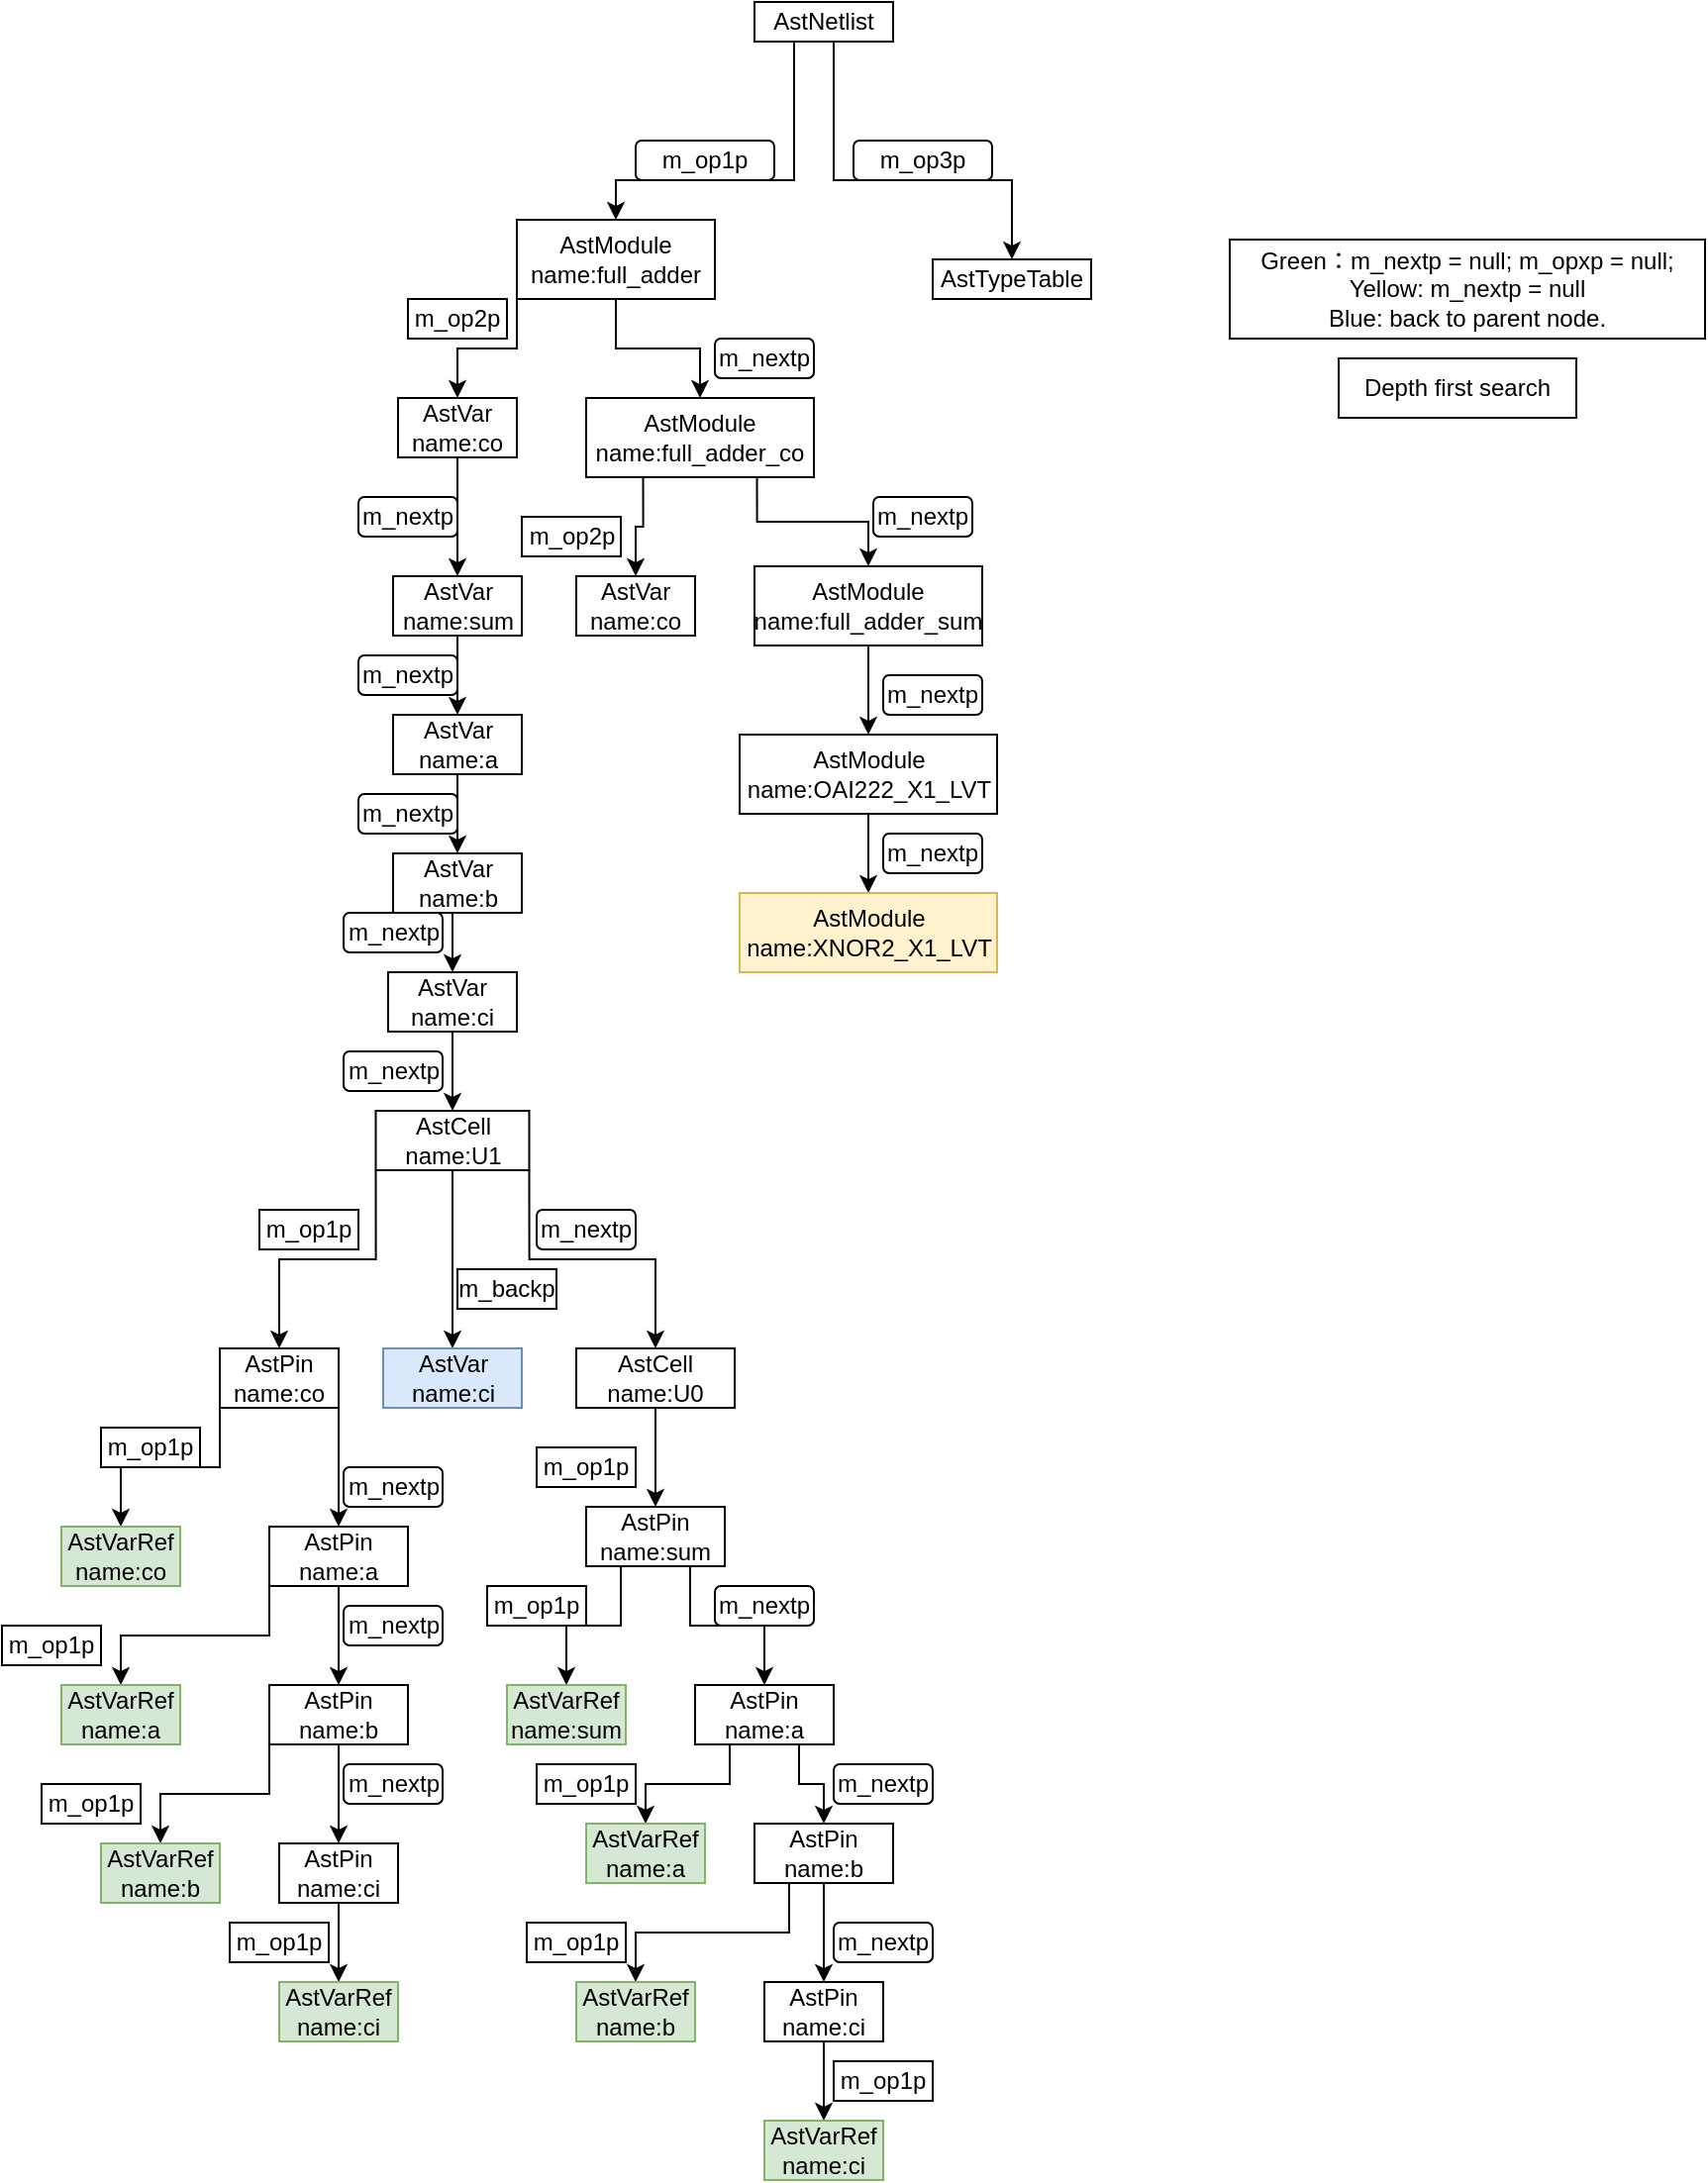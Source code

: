 <mxfile version="17.2.4" type="device"><diagram id="0_PNSPzSfvBb_W_fXjm-" name="Page-1"><mxGraphModel dx="1792" dy="1627" grid="1" gridSize="10" guides="1" tooltips="1" connect="1" arrows="1" fold="1" page="1" pageScale="1" pageWidth="850" pageHeight="1100" math="0" shadow="0"><root><mxCell id="0"/><mxCell id="1" parent="0"/><mxCell id="deOg94YWII-GavYXHQAC-4" style="edgeStyle=orthogonalEdgeStyle;rounded=0;orthogonalLoop=1;jettySize=auto;html=1;exitX=0;exitY=1;exitDx=0;exitDy=0;" parent="1" source="deOg94YWII-GavYXHQAC-1" target="deOg94YWII-GavYXHQAC-3" edge="1"><mxGeometry relative="1" as="geometry"><Array as="points"><mxPoint x="230" y="-20"/><mxPoint x="230" y="50"/><mxPoint x="140" y="50"/></Array></mxGeometry></mxCell><mxCell id="deOg94YWII-GavYXHQAC-7" style="edgeStyle=orthogonalEdgeStyle;rounded=0;orthogonalLoop=1;jettySize=auto;html=1;exitX=1;exitY=1;exitDx=0;exitDy=0;entryX=0.5;entryY=0;entryDx=0;entryDy=0;" parent="1" source="deOg94YWII-GavYXHQAC-1" target="deOg94YWII-GavYXHQAC-6" edge="1"><mxGeometry relative="1" as="geometry"><Array as="points"><mxPoint x="250" y="-20"/><mxPoint x="250" y="50"/><mxPoint x="340" y="50"/></Array></mxGeometry></mxCell><mxCell id="deOg94YWII-GavYXHQAC-1" value="AstNetlist" style="rounded=0;whiteSpace=wrap;html=1;" parent="1" vertex="1"><mxGeometry x="210" y="-40" width="70" height="20" as="geometry"/></mxCell><mxCell id="deOg94YWII-GavYXHQAC-2" style="edgeStyle=orthogonalEdgeStyle;rounded=0;orthogonalLoop=1;jettySize=auto;html=1;exitX=0.5;exitY=1;exitDx=0;exitDy=0;" parent="1" source="deOg94YWII-GavYXHQAC-1" target="deOg94YWII-GavYXHQAC-1" edge="1"><mxGeometry relative="1" as="geometry"/></mxCell><mxCell id="deOg94YWII-GavYXHQAC-14" style="edgeStyle=orthogonalEdgeStyle;rounded=0;orthogonalLoop=1;jettySize=auto;html=1;exitX=0;exitY=1;exitDx=0;exitDy=0;entryX=0.5;entryY=0;entryDx=0;entryDy=0;" parent="1" source="deOg94YWII-GavYXHQAC-3" target="deOg94YWII-GavYXHQAC-8" edge="1"><mxGeometry relative="1" as="geometry"/></mxCell><mxCell id="deOg94YWII-GavYXHQAC-92" style="edgeStyle=orthogonalEdgeStyle;rounded=0;orthogonalLoop=1;jettySize=auto;html=1;exitX=0.5;exitY=1;exitDx=0;exitDy=0;" parent="1" source="deOg94YWII-GavYXHQAC-3" target="deOg94YWII-GavYXHQAC-91" edge="1"><mxGeometry relative="1" as="geometry"/></mxCell><mxCell id="deOg94YWII-GavYXHQAC-3" value="&lt;div&gt;AstModule&lt;/div&gt;&lt;div&gt;name:full_adder&lt;br&gt;&lt;/div&gt;" style="rounded=0;whiteSpace=wrap;html=1;" parent="1" vertex="1"><mxGeometry x="90" y="70" width="100" height="40" as="geometry"/></mxCell><mxCell id="deOg94YWII-GavYXHQAC-5" value="m_op1p" style="rounded=1;whiteSpace=wrap;html=1;" parent="1" vertex="1"><mxGeometry x="150" y="30" width="70" height="20" as="geometry"/></mxCell><mxCell id="deOg94YWII-GavYXHQAC-6" value="AstTypeTable" style="rounded=0;whiteSpace=wrap;html=1;" parent="1" vertex="1"><mxGeometry x="300" y="90" width="80" height="20" as="geometry"/></mxCell><mxCell id="deOg94YWII-GavYXHQAC-16" style="edgeStyle=orthogonalEdgeStyle;rounded=0;orthogonalLoop=1;jettySize=auto;html=1;exitX=0.5;exitY=1;exitDx=0;exitDy=0;entryX=0.5;entryY=0;entryDx=0;entryDy=0;" parent="1" source="deOg94YWII-GavYXHQAC-8" target="deOg94YWII-GavYXHQAC-15" edge="1"><mxGeometry relative="1" as="geometry"/></mxCell><mxCell id="deOg94YWII-GavYXHQAC-8" value="&lt;div&gt;AstVar&lt;/div&gt;&lt;div&gt;name:co&lt;br&gt;&lt;/div&gt;" style="rounded=0;whiteSpace=wrap;html=1;" parent="1" vertex="1"><mxGeometry x="30" y="160" width="60" height="30" as="geometry"/></mxCell><mxCell id="deOg94YWII-GavYXHQAC-11" value="m_op2p" style="rounded=0;whiteSpace=wrap;html=1;" parent="1" vertex="1"><mxGeometry x="35" y="110" width="50" height="20" as="geometry"/></mxCell><mxCell id="deOg94YWII-GavYXHQAC-22" style="edgeStyle=orthogonalEdgeStyle;rounded=0;orthogonalLoop=1;jettySize=auto;html=1;exitX=0.5;exitY=1;exitDx=0;exitDy=0;entryX=0.5;entryY=0;entryDx=0;entryDy=0;" parent="1" source="deOg94YWII-GavYXHQAC-15" target="deOg94YWII-GavYXHQAC-18" edge="1"><mxGeometry relative="1" as="geometry"/></mxCell><mxCell id="deOg94YWII-GavYXHQAC-15" value="&lt;div&gt;AstVar&lt;/div&gt;&lt;div&gt;name:sum&lt;br&gt;&lt;/div&gt;" style="rounded=0;whiteSpace=wrap;html=1;" parent="1" vertex="1"><mxGeometry x="27.5" y="250" width="65" height="30" as="geometry"/></mxCell><mxCell id="deOg94YWII-GavYXHQAC-17" value="&lt;div&gt;m_nextp&lt;/div&gt;" style="rounded=1;whiteSpace=wrap;html=1;" parent="1" vertex="1"><mxGeometry x="10" y="210" width="50" height="20" as="geometry"/></mxCell><mxCell id="deOg94YWII-GavYXHQAC-23" style="edgeStyle=orthogonalEdgeStyle;rounded=0;orthogonalLoop=1;jettySize=auto;html=1;exitX=0.5;exitY=1;exitDx=0;exitDy=0;entryX=0.5;entryY=0;entryDx=0;entryDy=0;" parent="1" source="deOg94YWII-GavYXHQAC-18" target="deOg94YWII-GavYXHQAC-19" edge="1"><mxGeometry relative="1" as="geometry"/></mxCell><mxCell id="deOg94YWII-GavYXHQAC-18" value="&lt;div&gt;AstVar&lt;/div&gt;&lt;div&gt;name:a&lt;br&gt;&lt;/div&gt;" style="rounded=0;whiteSpace=wrap;html=1;" parent="1" vertex="1"><mxGeometry x="27.5" y="320" width="65" height="30" as="geometry"/></mxCell><mxCell id="deOg94YWII-GavYXHQAC-24" style="edgeStyle=orthogonalEdgeStyle;rounded=0;orthogonalLoop=1;jettySize=auto;html=1;exitX=0.5;exitY=1;exitDx=0;exitDy=0;entryX=0.5;entryY=0;entryDx=0;entryDy=0;" parent="1" source="deOg94YWII-GavYXHQAC-19" target="deOg94YWII-GavYXHQAC-20" edge="1"><mxGeometry relative="1" as="geometry"/></mxCell><mxCell id="deOg94YWII-GavYXHQAC-19" value="&lt;div&gt;AstVar&lt;/div&gt;&lt;div&gt;name:b&lt;br&gt;&lt;/div&gt;" style="rounded=0;whiteSpace=wrap;html=1;" parent="1" vertex="1"><mxGeometry x="27.5" y="390" width="65" height="30" as="geometry"/></mxCell><mxCell id="deOg94YWII-GavYXHQAC-25" style="edgeStyle=orthogonalEdgeStyle;rounded=0;orthogonalLoop=1;jettySize=auto;html=1;exitX=0.5;exitY=1;exitDx=0;exitDy=0;entryX=0.5;entryY=0;entryDx=0;entryDy=0;" parent="1" source="deOg94YWII-GavYXHQAC-20" target="deOg94YWII-GavYXHQAC-21" edge="1"><mxGeometry relative="1" as="geometry"/></mxCell><mxCell id="deOg94YWII-GavYXHQAC-20" value="&lt;div&gt;AstVar&lt;/div&gt;&lt;div&gt;name:ci&lt;/div&gt;" style="rounded=0;whiteSpace=wrap;html=1;" parent="1" vertex="1"><mxGeometry x="25" y="450" width="65" height="30" as="geometry"/></mxCell><mxCell id="deOg94YWII-GavYXHQAC-31" style="edgeStyle=orthogonalEdgeStyle;rounded=0;orthogonalLoop=1;jettySize=auto;html=1;exitX=1;exitY=1;exitDx=0;exitDy=0;entryX=0.5;entryY=0;entryDx=0;entryDy=0;" parent="1" source="deOg94YWII-GavYXHQAC-21" target="deOg94YWII-GavYXHQAC-30" edge="1"><mxGeometry relative="1" as="geometry"/></mxCell><mxCell id="deOg94YWII-GavYXHQAC-34" style="edgeStyle=orthogonalEdgeStyle;rounded=0;orthogonalLoop=1;jettySize=auto;html=1;exitX=0.5;exitY=1;exitDx=0;exitDy=0;entryX=0.5;entryY=0;entryDx=0;entryDy=0;" parent="1" source="deOg94YWII-GavYXHQAC-21" target="deOg94YWII-GavYXHQAC-33" edge="1"><mxGeometry relative="1" as="geometry"/></mxCell><mxCell id="deOg94YWII-GavYXHQAC-40" style="edgeStyle=orthogonalEdgeStyle;rounded=0;orthogonalLoop=1;jettySize=auto;html=1;exitX=0;exitY=1;exitDx=0;exitDy=0;entryX=0.5;entryY=0;entryDx=0;entryDy=0;" parent="1" source="deOg94YWII-GavYXHQAC-21" target="deOg94YWII-GavYXHQAC-36" edge="1"><mxGeometry relative="1" as="geometry"/></mxCell><mxCell id="deOg94YWII-GavYXHQAC-21" value="&lt;div&gt;AstCell&lt;/div&gt;&lt;div&gt;name:U1&lt;br&gt;&lt;/div&gt;" style="rounded=0;whiteSpace=wrap;html=1;" parent="1" vertex="1"><mxGeometry x="18.75" y="520" width="77.5" height="30" as="geometry"/></mxCell><mxCell id="deOg94YWII-GavYXHQAC-26" value="&lt;div&gt;m_nextp&lt;/div&gt;" style="rounded=1;whiteSpace=wrap;html=1;" parent="1" vertex="1"><mxGeometry x="2.5" y="420" width="50" height="20" as="geometry"/></mxCell><mxCell id="deOg94YWII-GavYXHQAC-27" value="&lt;div&gt;m_nextp&lt;/div&gt;" style="rounded=1;whiteSpace=wrap;html=1;" parent="1" vertex="1"><mxGeometry x="10" y="290" width="50" height="20" as="geometry"/></mxCell><mxCell id="deOg94YWII-GavYXHQAC-28" value="&lt;div&gt;m_nextp&lt;/div&gt;" style="rounded=1;whiteSpace=wrap;html=1;" parent="1" vertex="1"><mxGeometry x="10" y="360" width="50" height="20" as="geometry"/></mxCell><mxCell id="deOg94YWII-GavYXHQAC-29" value="&lt;div&gt;m_nextp&lt;/div&gt;" style="rounded=1;whiteSpace=wrap;html=1;" parent="1" vertex="1"><mxGeometry x="2.5" y="490" width="50" height="20" as="geometry"/></mxCell><mxCell id="deOg94YWII-GavYXHQAC-64" style="edgeStyle=orthogonalEdgeStyle;rounded=0;orthogonalLoop=1;jettySize=auto;html=1;exitX=0.5;exitY=1;exitDx=0;exitDy=0;" parent="1" source="deOg94YWII-GavYXHQAC-30" target="deOg94YWII-GavYXHQAC-63" edge="1"><mxGeometry relative="1" as="geometry"/></mxCell><mxCell id="deOg94YWII-GavYXHQAC-30" value="&lt;div&gt;AstCell&lt;/div&gt;&lt;div&gt;name:U0&lt;/div&gt;" style="rounded=0;whiteSpace=wrap;html=1;" parent="1" vertex="1"><mxGeometry x="120" y="640" width="80" height="30" as="geometry"/></mxCell><mxCell id="deOg94YWII-GavYXHQAC-32" value="&lt;div&gt;m_nextp&lt;/div&gt;" style="rounded=1;whiteSpace=wrap;html=1;" parent="1" vertex="1"><mxGeometry x="100" y="570" width="50" height="20" as="geometry"/></mxCell><mxCell id="deOg94YWII-GavYXHQAC-33" value="&lt;div&gt;AstVar&lt;/div&gt;&lt;div&gt;name:ci&lt;br&gt;&lt;/div&gt;" style="rounded=0;whiteSpace=wrap;html=1;fillColor=#dae8fc;strokeColor=#6c8ebf;" parent="1" vertex="1"><mxGeometry x="22.5" y="640" width="70" height="30" as="geometry"/></mxCell><mxCell id="deOg94YWII-GavYXHQAC-35" value="m_backp" style="rounded=0;whiteSpace=wrap;html=1;" parent="1" vertex="1"><mxGeometry x="60" y="600" width="50" height="20" as="geometry"/></mxCell><mxCell id="deOg94YWII-GavYXHQAC-42" style="edgeStyle=orthogonalEdgeStyle;rounded=0;orthogonalLoop=1;jettySize=auto;html=1;exitX=1;exitY=1;exitDx=0;exitDy=0;entryX=0.5;entryY=0;entryDx=0;entryDy=0;" parent="1" source="deOg94YWII-GavYXHQAC-36" target="deOg94YWII-GavYXHQAC-41" edge="1"><mxGeometry relative="1" as="geometry"/></mxCell><mxCell id="deOg94YWII-GavYXHQAC-44" style="edgeStyle=orthogonalEdgeStyle;rounded=0;orthogonalLoop=1;jettySize=auto;html=1;exitX=0;exitY=1;exitDx=0;exitDy=0;entryX=0.5;entryY=0;entryDx=0;entryDy=0;" parent="1" source="deOg94YWII-GavYXHQAC-36" target="deOg94YWII-GavYXHQAC-43" edge="1"><mxGeometry relative="1" as="geometry"/></mxCell><mxCell id="deOg94YWII-GavYXHQAC-36" value="&lt;div&gt;AstPin&lt;/div&gt;&lt;div&gt;name:co&lt;br&gt;&lt;/div&gt;" style="rounded=0;whiteSpace=wrap;html=1;" parent="1" vertex="1"><mxGeometry x="-60" y="640" width="60" height="30" as="geometry"/></mxCell><mxCell id="deOg94YWII-GavYXHQAC-38" value="&lt;div&gt;m_op1p&lt;/div&gt;" style="rounded=0;whiteSpace=wrap;html=1;" parent="1" vertex="1"><mxGeometry x="-40" y="570" width="50" height="20" as="geometry"/></mxCell><mxCell id="deOg94YWII-GavYXHQAC-48" style="edgeStyle=orthogonalEdgeStyle;rounded=0;orthogonalLoop=1;jettySize=auto;html=1;exitX=0.5;exitY=1;exitDx=0;exitDy=0;" parent="1" source="deOg94YWII-GavYXHQAC-41" target="deOg94YWII-GavYXHQAC-47" edge="1"><mxGeometry relative="1" as="geometry"/></mxCell><mxCell id="deOg94YWII-GavYXHQAC-50" style="edgeStyle=orthogonalEdgeStyle;rounded=0;orthogonalLoop=1;jettySize=auto;html=1;exitX=0;exitY=1;exitDx=0;exitDy=0;entryX=0.5;entryY=0;entryDx=0;entryDy=0;" parent="1" source="deOg94YWII-GavYXHQAC-41" target="deOg94YWII-GavYXHQAC-49" edge="1"><mxGeometry relative="1" as="geometry"/></mxCell><mxCell id="deOg94YWII-GavYXHQAC-41" value="&lt;div&gt;AstPin&lt;/div&gt;&lt;div&gt;name:a&lt;br&gt;&lt;/div&gt;" style="rounded=0;whiteSpace=wrap;html=1;" parent="1" vertex="1"><mxGeometry x="-35" y="730" width="70" height="30" as="geometry"/></mxCell><mxCell id="deOg94YWII-GavYXHQAC-43" value="&lt;div&gt;AstVarRef&lt;/div&gt;&lt;div&gt;name:co&lt;br&gt;&lt;/div&gt;" style="rounded=0;whiteSpace=wrap;html=1;fillColor=#d5e8d4;strokeColor=#82b366;" parent="1" vertex="1"><mxGeometry x="-140" y="730" width="60" height="30" as="geometry"/></mxCell><mxCell id="deOg94YWII-GavYXHQAC-45" value="&lt;div&gt;m_op1p&lt;/div&gt;" style="rounded=0;whiteSpace=wrap;html=1;" parent="1" vertex="1"><mxGeometry x="-120" y="680" width="50" height="20" as="geometry"/></mxCell><mxCell id="deOg94YWII-GavYXHQAC-46" value="&lt;div&gt;m_nextp&lt;/div&gt;" style="rounded=1;whiteSpace=wrap;html=1;" parent="1" vertex="1"><mxGeometry x="2.5" y="700" width="50" height="20" as="geometry"/></mxCell><mxCell id="deOg94YWII-GavYXHQAC-54" style="edgeStyle=orthogonalEdgeStyle;rounded=0;orthogonalLoop=1;jettySize=auto;html=1;exitX=0.5;exitY=1;exitDx=0;exitDy=0;entryX=0.5;entryY=0;entryDx=0;entryDy=0;" parent="1" source="deOg94YWII-GavYXHQAC-47" target="deOg94YWII-GavYXHQAC-51" edge="1"><mxGeometry relative="1" as="geometry"/></mxCell><mxCell id="deOg94YWII-GavYXHQAC-57" style="edgeStyle=orthogonalEdgeStyle;rounded=0;orthogonalLoop=1;jettySize=auto;html=1;exitX=0;exitY=1;exitDx=0;exitDy=0;entryX=0.5;entryY=0;entryDx=0;entryDy=0;" parent="1" source="deOg94YWII-GavYXHQAC-47" target="deOg94YWII-GavYXHQAC-56" edge="1"><mxGeometry relative="1" as="geometry"/></mxCell><mxCell id="deOg94YWII-GavYXHQAC-47" value="&lt;div&gt;AstPin&lt;/div&gt;&lt;div&gt;name:b&lt;br&gt;&lt;/div&gt;" style="rounded=0;whiteSpace=wrap;html=1;" parent="1" vertex="1"><mxGeometry x="-35" y="810" width="70" height="30" as="geometry"/></mxCell><mxCell id="deOg94YWII-GavYXHQAC-49" value="&lt;div&gt;AstVarRef&lt;/div&gt;&lt;div&gt;name:a&lt;br&gt;&lt;/div&gt;" style="rounded=0;whiteSpace=wrap;html=1;fillColor=#d5e8d4;strokeColor=#82b366;" parent="1" vertex="1"><mxGeometry x="-140" y="810" width="60" height="30" as="geometry"/></mxCell><mxCell id="deOg94YWII-GavYXHQAC-60" style="edgeStyle=orthogonalEdgeStyle;rounded=0;orthogonalLoop=1;jettySize=auto;html=1;exitX=0.5;exitY=1;exitDx=0;exitDy=0;" parent="1" source="deOg94YWII-GavYXHQAC-51" target="deOg94YWII-GavYXHQAC-59" edge="1"><mxGeometry relative="1" as="geometry"/></mxCell><mxCell id="deOg94YWII-GavYXHQAC-51" value="&lt;div&gt;AstPin&lt;/div&gt;&lt;div&gt;name:ci&lt;/div&gt;" style="rounded=0;whiteSpace=wrap;html=1;" parent="1" vertex="1"><mxGeometry x="-30" y="890" width="60" height="30" as="geometry"/></mxCell><mxCell id="deOg94YWII-GavYXHQAC-52" value="&lt;div&gt;m_op1p&lt;/div&gt;" style="rounded=0;whiteSpace=wrap;html=1;" parent="1" vertex="1"><mxGeometry x="-170" y="780" width="50" height="20" as="geometry"/></mxCell><mxCell id="deOg94YWII-GavYXHQAC-53" value="&lt;div&gt;m_nextp&lt;/div&gt;" style="rounded=1;whiteSpace=wrap;html=1;" parent="1" vertex="1"><mxGeometry x="2.5" y="770" width="50" height="20" as="geometry"/></mxCell><mxCell id="deOg94YWII-GavYXHQAC-55" value="&lt;div&gt;m_nextp&lt;/div&gt;" style="rounded=1;whiteSpace=wrap;html=1;" parent="1" vertex="1"><mxGeometry x="2.5" y="850" width="50" height="20" as="geometry"/></mxCell><mxCell id="deOg94YWII-GavYXHQAC-56" value="&lt;div&gt;AstVarRef&lt;/div&gt;&lt;div&gt;name:b&lt;br&gt;&lt;/div&gt;" style="rounded=0;whiteSpace=wrap;html=1;fillColor=#d5e8d4;strokeColor=#82b366;" parent="1" vertex="1"><mxGeometry x="-120" y="890" width="60" height="30" as="geometry"/></mxCell><mxCell id="deOg94YWII-GavYXHQAC-58" value="&lt;div&gt;m_op1p&lt;/div&gt;" style="rounded=0;whiteSpace=wrap;html=1;" parent="1" vertex="1"><mxGeometry x="-150" y="860" width="50" height="20" as="geometry"/></mxCell><mxCell id="deOg94YWII-GavYXHQAC-59" value="&lt;div&gt;AstVarRef&lt;/div&gt;&lt;div&gt;name:ci&lt;br&gt;&lt;/div&gt;" style="rounded=0;whiteSpace=wrap;html=1;fillColor=#d5e8d4;strokeColor=#82b366;" parent="1" vertex="1"><mxGeometry x="-30" y="960" width="60" height="30" as="geometry"/></mxCell><mxCell id="deOg94YWII-GavYXHQAC-61" value="&lt;div&gt;m_op1p&lt;/div&gt;" style="rounded=0;whiteSpace=wrap;html=1;" parent="1" vertex="1"><mxGeometry x="-55" y="930" width="50" height="20" as="geometry"/></mxCell><mxCell id="deOg94YWII-GavYXHQAC-67" style="edgeStyle=orthogonalEdgeStyle;rounded=0;orthogonalLoop=1;jettySize=auto;html=1;exitX=0.25;exitY=1;exitDx=0;exitDy=0;" parent="1" source="deOg94YWII-GavYXHQAC-63" target="deOg94YWII-GavYXHQAC-66" edge="1"><mxGeometry relative="1" as="geometry"/></mxCell><mxCell id="deOg94YWII-GavYXHQAC-70" style="edgeStyle=orthogonalEdgeStyle;rounded=0;orthogonalLoop=1;jettySize=auto;html=1;exitX=0.75;exitY=1;exitDx=0;exitDy=0;entryX=0.5;entryY=0;entryDx=0;entryDy=0;" parent="1" source="deOg94YWII-GavYXHQAC-63" target="deOg94YWII-GavYXHQAC-69" edge="1"><mxGeometry relative="1" as="geometry"/></mxCell><mxCell id="deOg94YWII-GavYXHQAC-63" value="&lt;div&gt;AstPin&lt;/div&gt;&lt;div&gt;name:sum&lt;br&gt;&lt;/div&gt;" style="rounded=0;whiteSpace=wrap;html=1;" parent="1" vertex="1"><mxGeometry x="125" y="720" width="70" height="30" as="geometry"/></mxCell><mxCell id="deOg94YWII-GavYXHQAC-65" value="&lt;div&gt;m_op1p&lt;/div&gt;" style="rounded=0;whiteSpace=wrap;html=1;" parent="1" vertex="1"><mxGeometry x="100" y="690" width="50" height="20" as="geometry"/></mxCell><mxCell id="deOg94YWII-GavYXHQAC-66" value="&lt;div&gt;AstVarRef&lt;/div&gt;&lt;div&gt;name:sum&lt;br&gt;&lt;/div&gt;" style="rounded=0;whiteSpace=wrap;html=1;fillColor=#d5e8d4;strokeColor=#82b366;" parent="1" vertex="1"><mxGeometry x="85" y="810" width="60" height="30" as="geometry"/></mxCell><mxCell id="deOg94YWII-GavYXHQAC-68" value="&lt;div&gt;m_op1p&lt;/div&gt;" style="rounded=0;whiteSpace=wrap;html=1;" parent="1" vertex="1"><mxGeometry x="75" y="760" width="50" height="20" as="geometry"/></mxCell><mxCell id="deOg94YWII-GavYXHQAC-73" style="edgeStyle=orthogonalEdgeStyle;rounded=0;orthogonalLoop=1;jettySize=auto;html=1;exitX=0.25;exitY=1;exitDx=0;exitDy=0;entryX=0.5;entryY=0;entryDx=0;entryDy=0;" parent="1" source="deOg94YWII-GavYXHQAC-69" target="deOg94YWII-GavYXHQAC-72" edge="1"><mxGeometry relative="1" as="geometry"/></mxCell><mxCell id="deOg94YWII-GavYXHQAC-76" style="edgeStyle=orthogonalEdgeStyle;rounded=0;orthogonalLoop=1;jettySize=auto;html=1;exitX=0.75;exitY=1;exitDx=0;exitDy=0;entryX=0.5;entryY=0;entryDx=0;entryDy=0;" parent="1" source="deOg94YWII-GavYXHQAC-69" target="deOg94YWII-GavYXHQAC-75" edge="1"><mxGeometry relative="1" as="geometry"/></mxCell><mxCell id="deOg94YWII-GavYXHQAC-69" value="&lt;div&gt;AstPin&lt;/div&gt;&lt;div&gt;name:a&lt;/div&gt;" style="rounded=0;whiteSpace=wrap;html=1;" parent="1" vertex="1"><mxGeometry x="180" y="810" width="70" height="30" as="geometry"/></mxCell><mxCell id="deOg94YWII-GavYXHQAC-71" value="&lt;div&gt;m_nextp&lt;/div&gt;" style="rounded=1;whiteSpace=wrap;html=1;" parent="1" vertex="1"><mxGeometry x="190" y="760" width="50" height="20" as="geometry"/></mxCell><mxCell id="deOg94YWII-GavYXHQAC-72" value="&lt;div&gt;AstVarRef&lt;/div&gt;&lt;div&gt;name:a&lt;br&gt;&lt;/div&gt;" style="rounded=0;whiteSpace=wrap;html=1;fillColor=#d5e8d4;strokeColor=#82b366;" parent="1" vertex="1"><mxGeometry x="125" y="880" width="60" height="30" as="geometry"/></mxCell><mxCell id="deOg94YWII-GavYXHQAC-74" value="&lt;div&gt;m_op1p&lt;/div&gt;" style="rounded=0;whiteSpace=wrap;html=1;" parent="1" vertex="1"><mxGeometry x="100" y="850" width="50" height="20" as="geometry"/></mxCell><mxCell id="deOg94YWII-GavYXHQAC-79" style="edgeStyle=orthogonalEdgeStyle;rounded=0;orthogonalLoop=1;jettySize=auto;html=1;exitX=0.25;exitY=1;exitDx=0;exitDy=0;entryX=0.5;entryY=0;entryDx=0;entryDy=0;" parent="1" source="deOg94YWII-GavYXHQAC-75" target="deOg94YWII-GavYXHQAC-78" edge="1"><mxGeometry relative="1" as="geometry"/></mxCell><mxCell id="deOg94YWII-GavYXHQAC-86" style="edgeStyle=orthogonalEdgeStyle;rounded=0;orthogonalLoop=1;jettySize=auto;html=1;exitX=0.5;exitY=1;exitDx=0;exitDy=0;entryX=0.5;entryY=0;entryDx=0;entryDy=0;" parent="1" source="deOg94YWII-GavYXHQAC-75" target="deOg94YWII-GavYXHQAC-84" edge="1"><mxGeometry relative="1" as="geometry"/></mxCell><mxCell id="deOg94YWII-GavYXHQAC-75" value="&lt;div&gt;AstPin&lt;/div&gt;&lt;div&gt;name:b&lt;br&gt;&lt;/div&gt;" style="rounded=0;whiteSpace=wrap;html=1;" parent="1" vertex="1"><mxGeometry x="210" y="880" width="70" height="30" as="geometry"/></mxCell><mxCell id="deOg94YWII-GavYXHQAC-77" value="&lt;div&gt;m_nextp&lt;/div&gt;" style="rounded=1;whiteSpace=wrap;html=1;" parent="1" vertex="1"><mxGeometry x="250" y="850" width="50" height="20" as="geometry"/></mxCell><mxCell id="deOg94YWII-GavYXHQAC-78" value="&lt;div&gt;AstVarRef&lt;/div&gt;&lt;div&gt;name:b&lt;br&gt;&lt;/div&gt;" style="rounded=0;whiteSpace=wrap;html=1;fillColor=#d5e8d4;strokeColor=#82b366;" parent="1" vertex="1"><mxGeometry x="120" y="960" width="60" height="30" as="geometry"/></mxCell><mxCell id="deOg94YWII-GavYXHQAC-80" value="&lt;div&gt;m_op1p&lt;/div&gt;" style="rounded=0;whiteSpace=wrap;html=1;" parent="1" vertex="1"><mxGeometry x="95" y="930" width="50" height="20" as="geometry"/></mxCell><mxCell id="deOg94YWII-GavYXHQAC-89" style="edgeStyle=orthogonalEdgeStyle;rounded=0;orthogonalLoop=1;jettySize=auto;html=1;exitX=0.5;exitY=1;exitDx=0;exitDy=0;entryX=0.5;entryY=0;entryDx=0;entryDy=0;" parent="1" source="deOg94YWII-GavYXHQAC-84" target="deOg94YWII-GavYXHQAC-87" edge="1"><mxGeometry relative="1" as="geometry"/></mxCell><mxCell id="deOg94YWII-GavYXHQAC-84" value="&lt;div&gt;AstPin&lt;/div&gt;&lt;div&gt;name:ci&lt;/div&gt;" style="rounded=0;whiteSpace=wrap;html=1;" parent="1" vertex="1"><mxGeometry x="215" y="960" width="60" height="30" as="geometry"/></mxCell><mxCell id="deOg94YWII-GavYXHQAC-85" value="&lt;div&gt;m_nextp&lt;/div&gt;" style="rounded=1;whiteSpace=wrap;html=1;" parent="1" vertex="1"><mxGeometry x="250" y="930" width="50" height="20" as="geometry"/></mxCell><mxCell id="deOg94YWII-GavYXHQAC-87" value="&lt;div&gt;AstVarRef&lt;/div&gt;&lt;div&gt;name:ci&lt;br&gt;&lt;/div&gt;" style="rounded=0;whiteSpace=wrap;html=1;fillColor=#d5e8d4;strokeColor=#82b366;" parent="1" vertex="1"><mxGeometry x="215" y="1030" width="60" height="30" as="geometry"/></mxCell><mxCell id="deOg94YWII-GavYXHQAC-88" value="&lt;div&gt;m_op1p&lt;/div&gt;" style="rounded=0;whiteSpace=wrap;html=1;" parent="1" vertex="1"><mxGeometry x="250" y="1000" width="50" height="20" as="geometry"/></mxCell><mxCell id="deOg94YWII-GavYXHQAC-90" value="m_op3p" style="rounded=1;whiteSpace=wrap;html=1;" parent="1" vertex="1"><mxGeometry x="260" y="30" width="70" height="20" as="geometry"/></mxCell><mxCell id="deOg94YWII-GavYXHQAC-102" style="edgeStyle=orthogonalEdgeStyle;rounded=0;orthogonalLoop=1;jettySize=auto;html=1;exitX=0.75;exitY=1;exitDx=0;exitDy=0;entryX=0.5;entryY=0;entryDx=0;entryDy=0;" parent="1" source="deOg94YWII-GavYXHQAC-91" target="deOg94YWII-GavYXHQAC-100" edge="1"><mxGeometry relative="1" as="geometry"/></mxCell><mxCell id="deOg94YWII-GavYXHQAC-110" style="edgeStyle=orthogonalEdgeStyle;rounded=0;orthogonalLoop=1;jettySize=auto;html=1;exitX=0.25;exitY=1;exitDx=0;exitDy=0;entryX=0.5;entryY=0;entryDx=0;entryDy=0;" parent="1" source="deOg94YWII-GavYXHQAC-91" target="deOg94YWII-GavYXHQAC-95" edge="1"><mxGeometry relative="1" as="geometry"/></mxCell><mxCell id="deOg94YWII-GavYXHQAC-91" value="&lt;div&gt;AstModule&lt;/div&gt;&lt;div&gt;name:full_adder_co&lt;br&gt;&lt;/div&gt;" style="rounded=0;whiteSpace=wrap;html=1;" parent="1" vertex="1"><mxGeometry x="125" y="160" width="115" height="40" as="geometry"/></mxCell><mxCell id="deOg94YWII-GavYXHQAC-93" value="&lt;div&gt;m_nextp&lt;/div&gt;" style="rounded=1;whiteSpace=wrap;html=1;" parent="1" vertex="1"><mxGeometry x="190" y="130" width="50" height="20" as="geometry"/></mxCell><mxCell id="deOg94YWII-GavYXHQAC-95" value="&lt;div&gt;AstVar&lt;/div&gt;&lt;div&gt;name:co&lt;br&gt;&lt;/div&gt;" style="rounded=0;whiteSpace=wrap;html=1;" parent="1" vertex="1"><mxGeometry x="120" y="250" width="60" height="30" as="geometry"/></mxCell><mxCell id="deOg94YWII-GavYXHQAC-97" value="m_op2p" style="rounded=0;whiteSpace=wrap;html=1;" parent="1" vertex="1"><mxGeometry x="92.5" y="220" width="50" height="20" as="geometry"/></mxCell><mxCell id="deOg94YWII-GavYXHQAC-104" style="edgeStyle=orthogonalEdgeStyle;rounded=0;orthogonalLoop=1;jettySize=auto;html=1;exitX=0.5;exitY=1;exitDx=0;exitDy=0;entryX=0.5;entryY=0;entryDx=0;entryDy=0;" parent="1" source="deOg94YWII-GavYXHQAC-100" target="deOg94YWII-GavYXHQAC-103" edge="1"><mxGeometry relative="1" as="geometry"/></mxCell><mxCell id="deOg94YWII-GavYXHQAC-100" value="&lt;div&gt;AstModule&lt;/div&gt;&lt;div&gt;name:full_adder_sum&lt;/div&gt;" style="rounded=0;whiteSpace=wrap;html=1;" parent="1" vertex="1"><mxGeometry x="210" y="245" width="115" height="40" as="geometry"/></mxCell><mxCell id="deOg94YWII-GavYXHQAC-101" value="&lt;div&gt;m_nextp&lt;/div&gt;" style="rounded=1;whiteSpace=wrap;html=1;" parent="1" vertex="1"><mxGeometry x="270" y="210" width="50" height="20" as="geometry"/></mxCell><mxCell id="deOg94YWII-GavYXHQAC-107" style="edgeStyle=orthogonalEdgeStyle;rounded=0;orthogonalLoop=1;jettySize=auto;html=1;exitX=0.5;exitY=1;exitDx=0;exitDy=0;entryX=0.5;entryY=0;entryDx=0;entryDy=0;" parent="1" source="deOg94YWII-GavYXHQAC-103" target="deOg94YWII-GavYXHQAC-106" edge="1"><mxGeometry relative="1" as="geometry"/></mxCell><mxCell id="deOg94YWII-GavYXHQAC-103" value="&lt;div&gt;AstModule&lt;/div&gt;&lt;div&gt;name:OAI222_X1_LVT&lt;/div&gt;" style="rounded=0;whiteSpace=wrap;html=1;" parent="1" vertex="1"><mxGeometry x="202.5" y="330" width="130" height="40" as="geometry"/></mxCell><mxCell id="deOg94YWII-GavYXHQAC-105" value="&lt;div&gt;m_nextp&lt;/div&gt;" style="rounded=1;whiteSpace=wrap;html=1;" parent="1" vertex="1"><mxGeometry x="275" y="300" width="50" height="20" as="geometry"/></mxCell><mxCell id="deOg94YWII-GavYXHQAC-106" value="&lt;div&gt;AstModule&lt;/div&gt;&lt;div&gt;name:XNOR2_X1_LVT&lt;/div&gt;" style="rounded=0;whiteSpace=wrap;html=1;fillColor=#fff2cc;strokeColor=#d6b656;" parent="1" vertex="1"><mxGeometry x="202.5" y="410" width="130" height="40" as="geometry"/></mxCell><mxCell id="deOg94YWII-GavYXHQAC-108" value="&lt;div&gt;m_nextp&lt;/div&gt;" style="rounded=1;whiteSpace=wrap;html=1;" parent="1" vertex="1"><mxGeometry x="275" y="380" width="50" height="20" as="geometry"/></mxCell><mxCell id="deOg94YWII-GavYXHQAC-111" value="&lt;div&gt;Green：m_nextp = null; m_opxp = null;&lt;/div&gt;&lt;div&gt;Yellow: m_nextp = null&lt;/div&gt;&lt;div&gt;Blue: back to parent node.&lt;br&gt;&lt;/div&gt;" style="rounded=0;whiteSpace=wrap;html=1;" parent="1" vertex="1"><mxGeometry x="450" y="80" width="240" height="50" as="geometry"/></mxCell><mxCell id="deOg94YWII-GavYXHQAC-112" value="Depth first search" style="rounded=0;whiteSpace=wrap;html=1;" parent="1" vertex="1"><mxGeometry x="505" y="140" width="120" height="30" as="geometry"/></mxCell></root></mxGraphModel></diagram></mxfile>